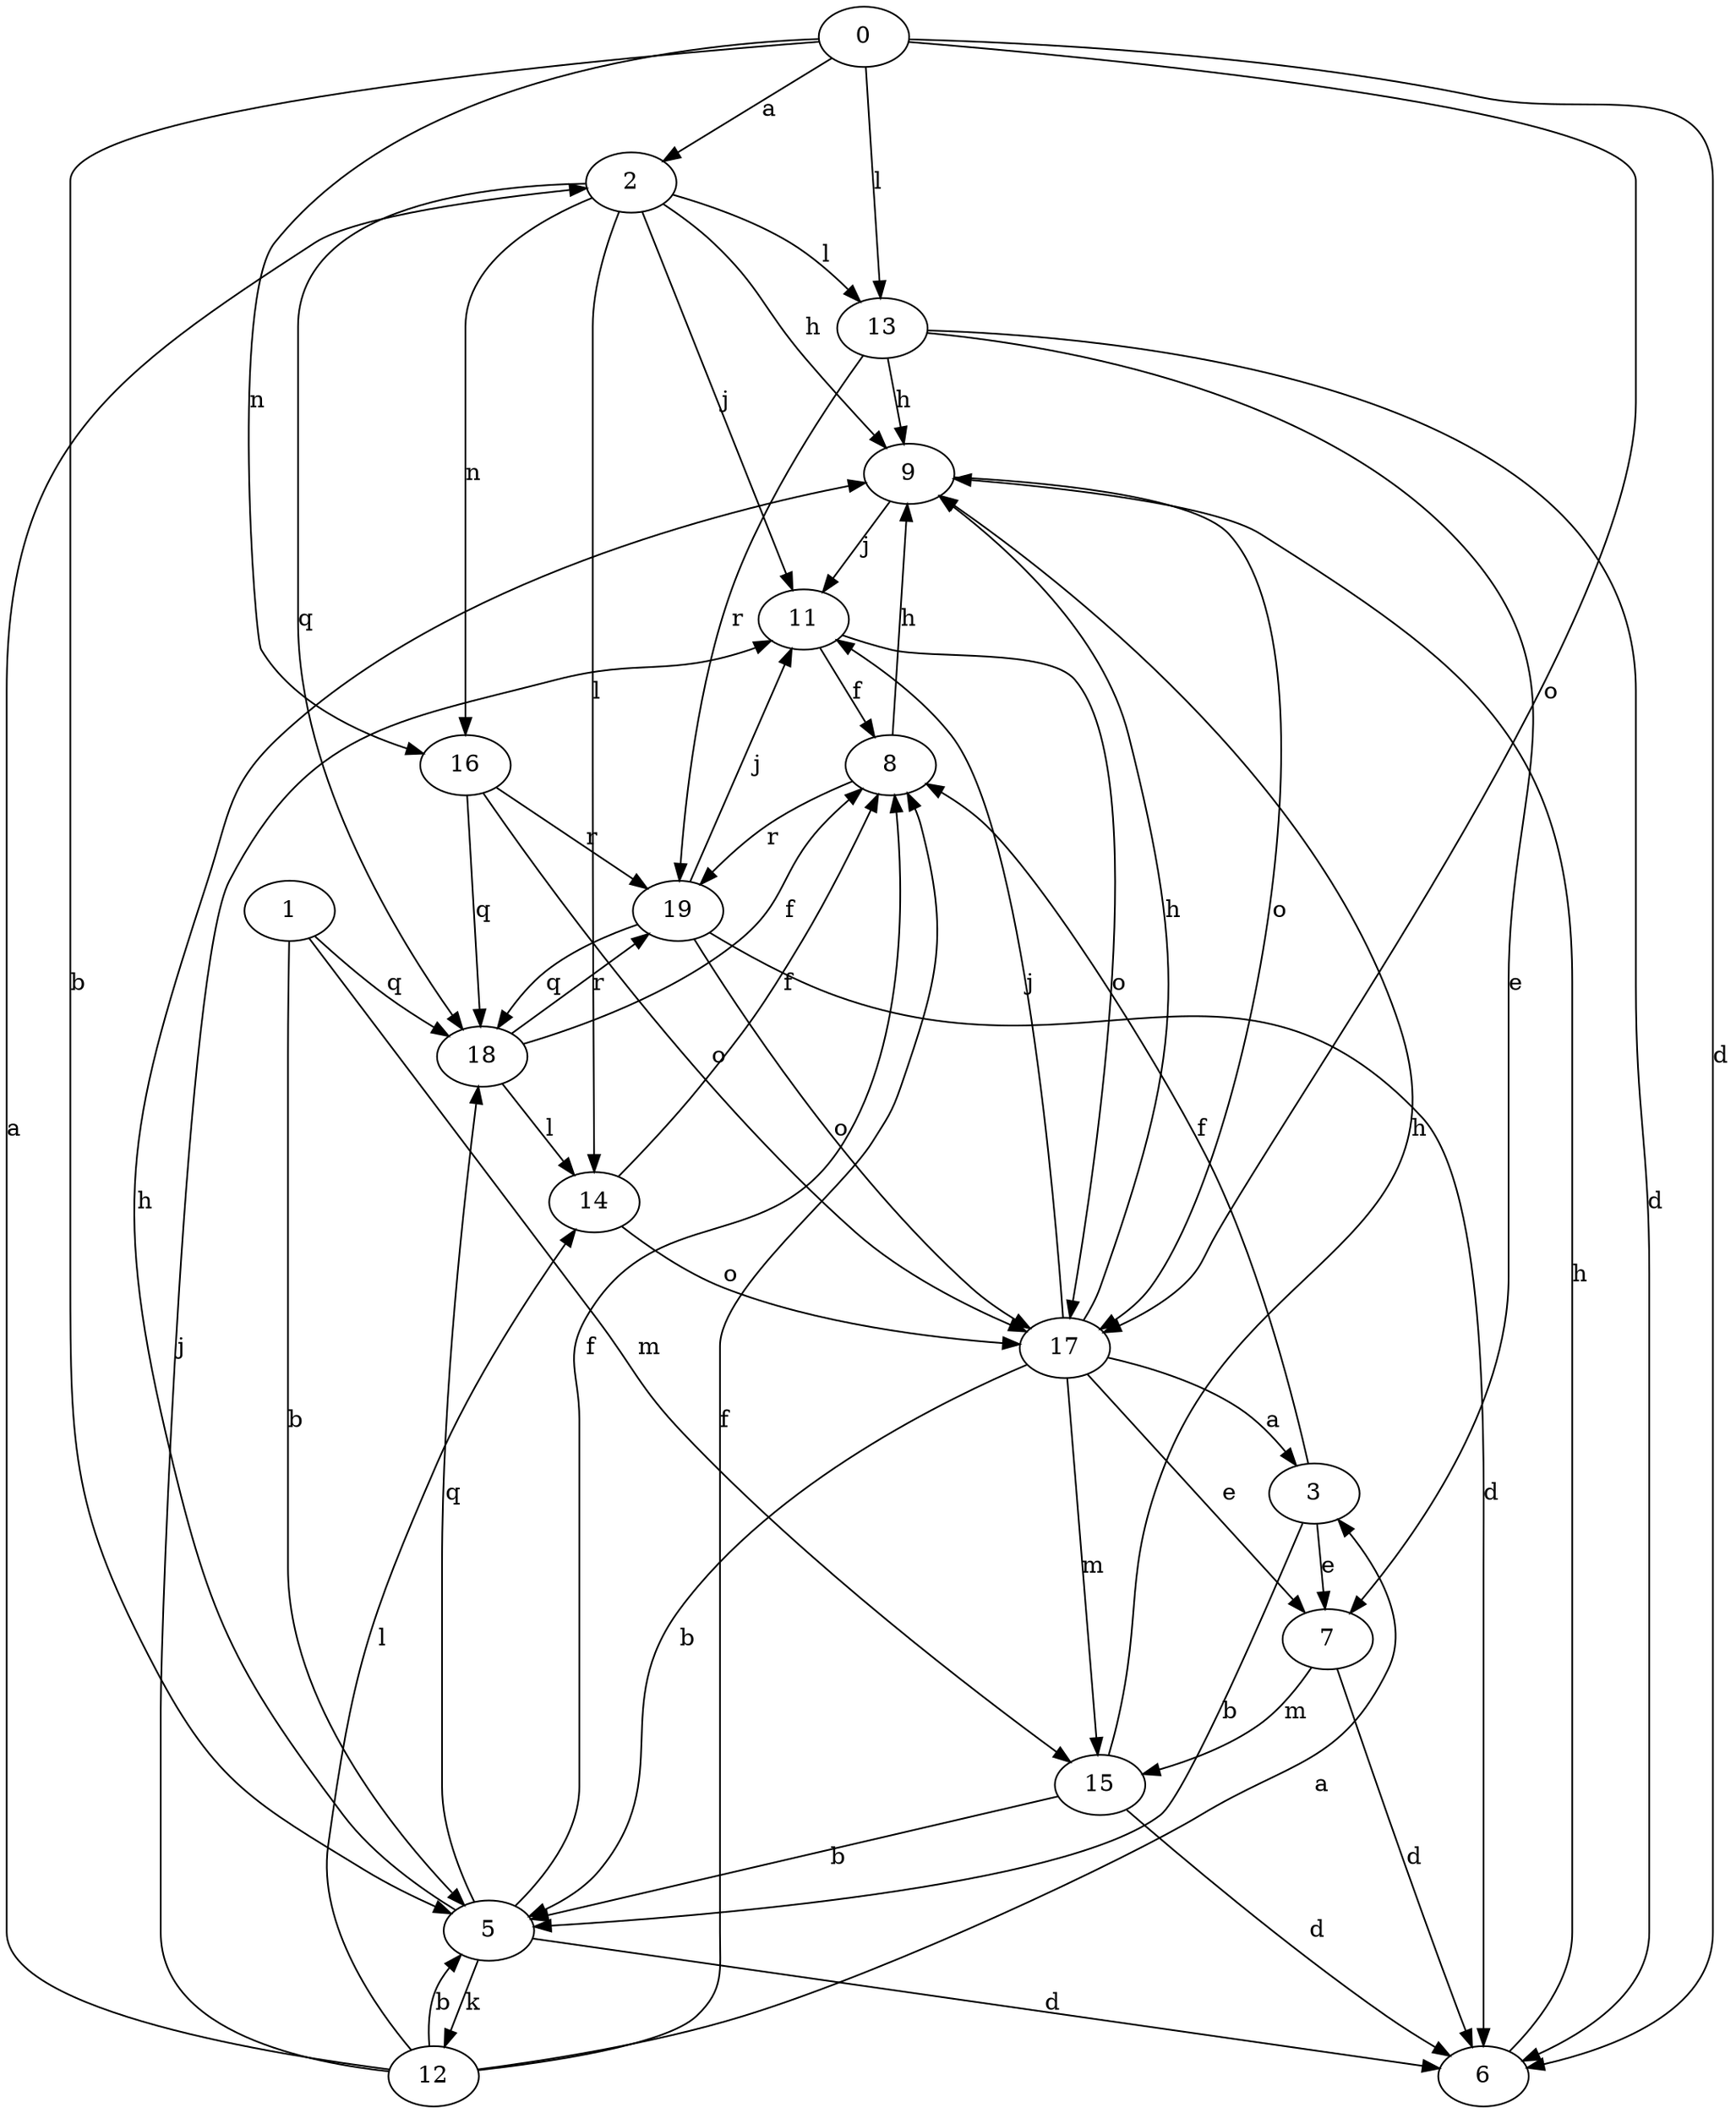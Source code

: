 strict digraph  {
2;
0;
1;
3;
5;
6;
7;
8;
9;
11;
12;
13;
14;
15;
16;
17;
18;
19;
2 -> 9  [label=h];
2 -> 11  [label=j];
2 -> 13  [label=l];
2 -> 14  [label=l];
2 -> 16  [label=n];
2 -> 18  [label=q];
0 -> 2  [label=a];
0 -> 5  [label=b];
0 -> 6  [label=d];
0 -> 13  [label=l];
0 -> 16  [label=n];
0 -> 17  [label=o];
1 -> 5  [label=b];
1 -> 15  [label=m];
1 -> 18  [label=q];
3 -> 5  [label=b];
3 -> 7  [label=e];
3 -> 8  [label=f];
5 -> 6  [label=d];
5 -> 8  [label=f];
5 -> 9  [label=h];
5 -> 12  [label=k];
5 -> 18  [label=q];
6 -> 9  [label=h];
7 -> 6  [label=d];
7 -> 15  [label=m];
8 -> 9  [label=h];
8 -> 19  [label=r];
9 -> 11  [label=j];
9 -> 17  [label=o];
11 -> 8  [label=f];
11 -> 17  [label=o];
12 -> 2  [label=a];
12 -> 3  [label=a];
12 -> 5  [label=b];
12 -> 8  [label=f];
12 -> 11  [label=j];
12 -> 14  [label=l];
13 -> 6  [label=d];
13 -> 7  [label=e];
13 -> 9  [label=h];
13 -> 19  [label=r];
14 -> 8  [label=f];
14 -> 17  [label=o];
15 -> 5  [label=b];
15 -> 6  [label=d];
15 -> 9  [label=h];
16 -> 17  [label=o];
16 -> 18  [label=q];
16 -> 19  [label=r];
17 -> 3  [label=a];
17 -> 5  [label=b];
17 -> 7  [label=e];
17 -> 9  [label=h];
17 -> 11  [label=j];
17 -> 15  [label=m];
18 -> 8  [label=f];
18 -> 14  [label=l];
18 -> 19  [label=r];
19 -> 6  [label=d];
19 -> 11  [label=j];
19 -> 17  [label=o];
19 -> 18  [label=q];
}
